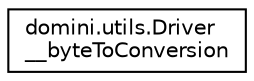 digraph "Graphical Class Hierarchy"
{
  edge [fontname="Helvetica",fontsize="10",labelfontname="Helvetica",labelfontsize="10"];
  node [fontname="Helvetica",fontsize="10",shape=record];
  rankdir="LR";
  Node0 [label="domini.utils.Driver\l__byteToConversion",height=0.2,width=0.4,color="black", fillcolor="white", style="filled",URL="$classdomini_1_1utils_1_1Driver____byteToConversion.html",tooltip="Driver de byteToConversion. "];
}
